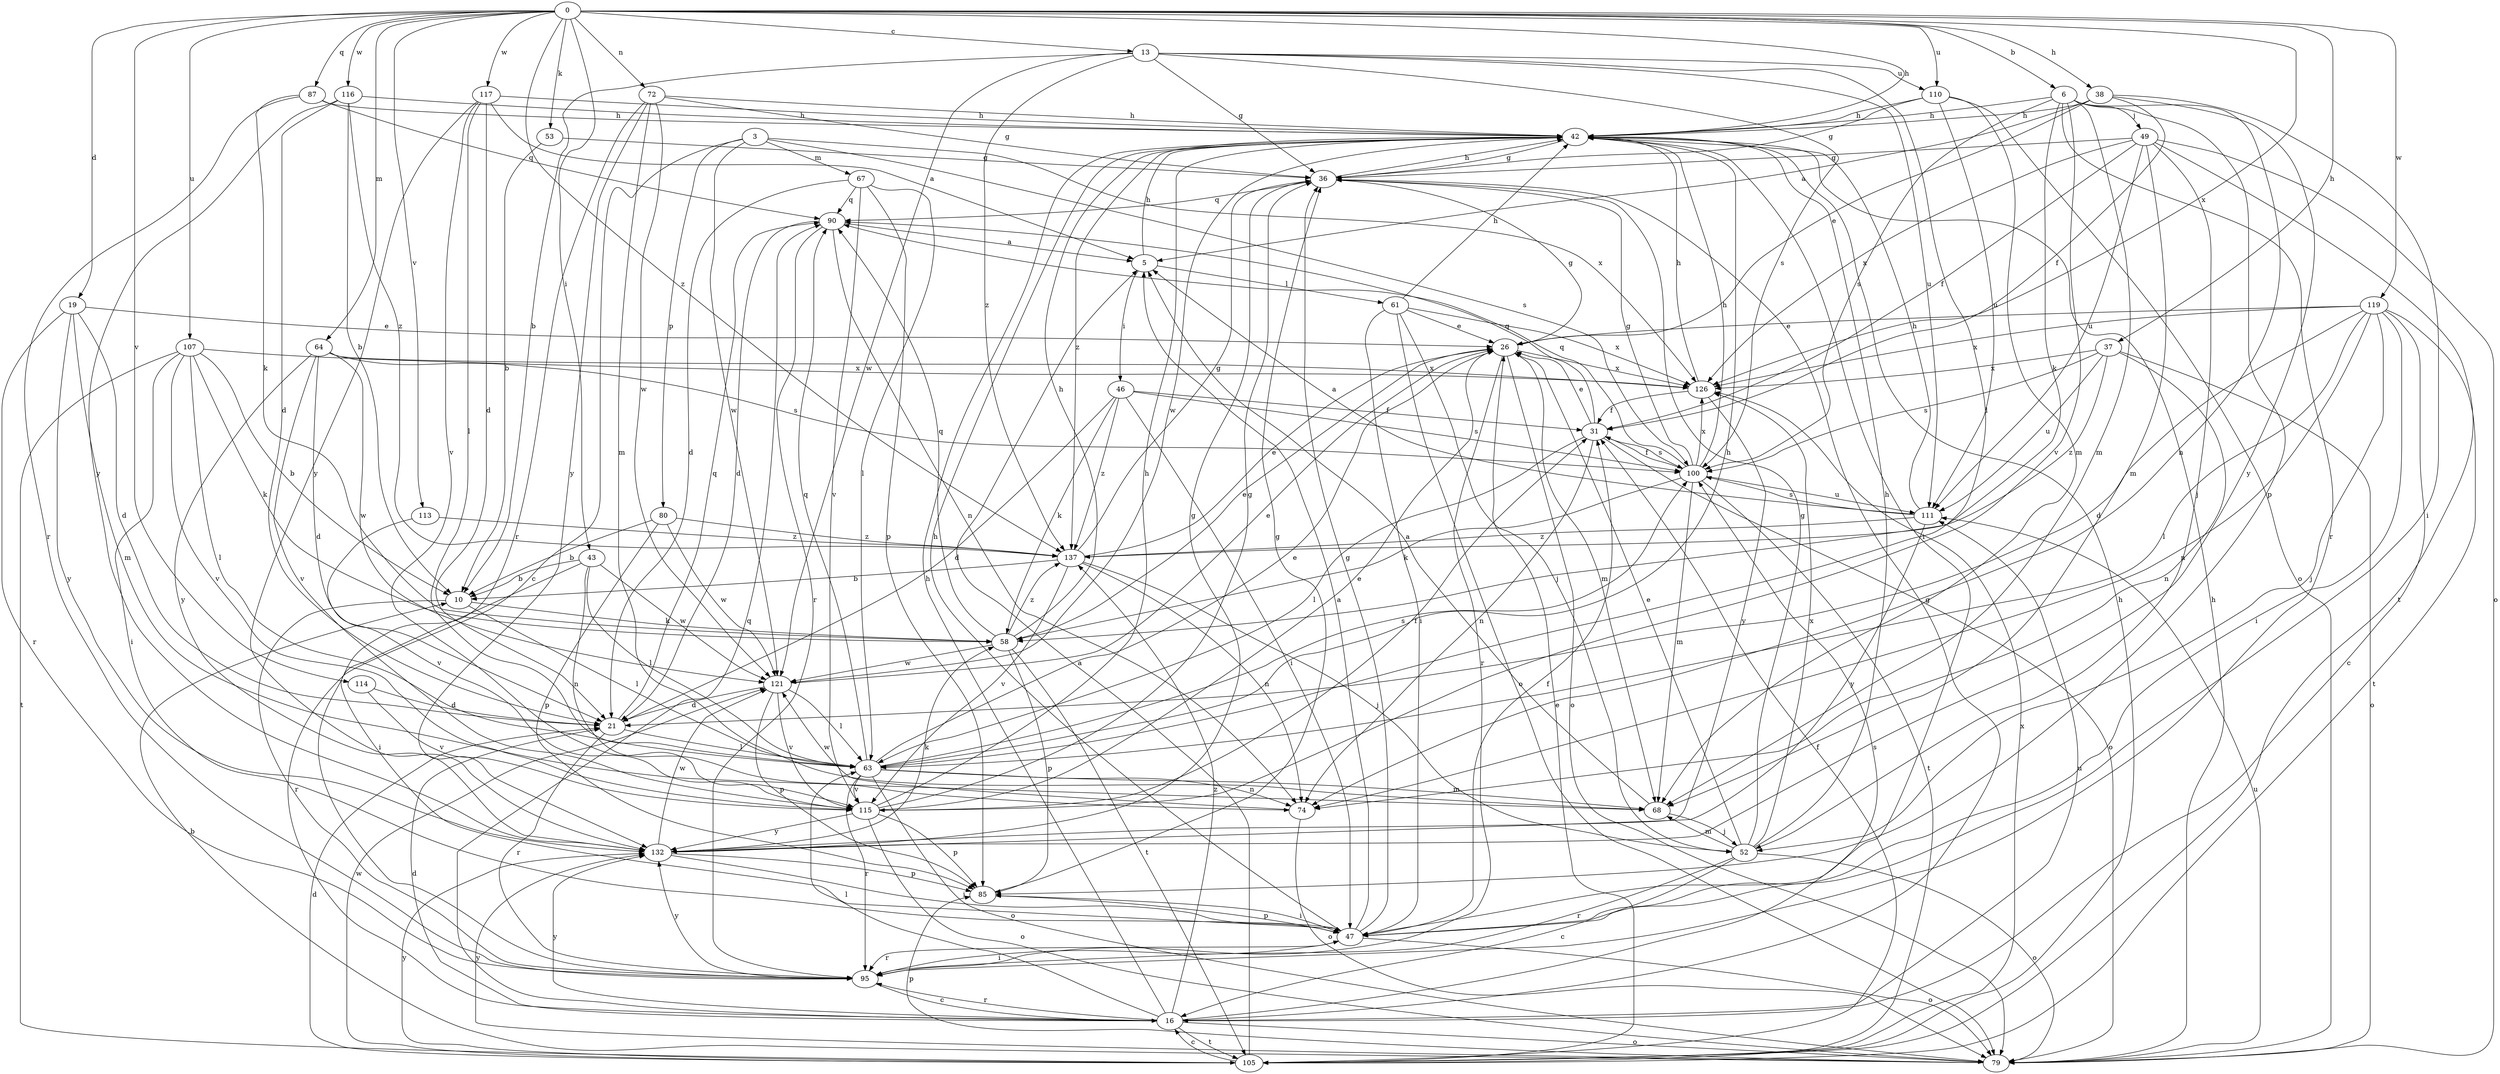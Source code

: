 strict digraph  {
0;
3;
5;
6;
10;
13;
16;
19;
21;
26;
31;
36;
37;
38;
42;
43;
46;
47;
49;
52;
53;
58;
61;
63;
64;
67;
68;
72;
74;
79;
80;
85;
87;
90;
95;
100;
105;
107;
110;
111;
113;
114;
115;
116;
117;
119;
121;
126;
132;
137;
0 -> 6  [label=b];
0 -> 13  [label=c];
0 -> 19  [label=d];
0 -> 37  [label=h];
0 -> 38  [label=h];
0 -> 42  [label=h];
0 -> 43  [label=i];
0 -> 53  [label=k];
0 -> 64  [label=m];
0 -> 72  [label=n];
0 -> 87  [label=q];
0 -> 107  [label=u];
0 -> 110  [label=u];
0 -> 113  [label=v];
0 -> 114  [label=v];
0 -> 116  [label=w];
0 -> 117  [label=w];
0 -> 119  [label=w];
0 -> 126  [label=x];
0 -> 137  [label=z];
3 -> 16  [label=c];
3 -> 67  [label=m];
3 -> 80  [label=p];
3 -> 100  [label=s];
3 -> 121  [label=w];
3 -> 126  [label=x];
5 -> 42  [label=h];
5 -> 46  [label=i];
5 -> 61  [label=l];
6 -> 42  [label=h];
6 -> 49  [label=j];
6 -> 58  [label=k];
6 -> 68  [label=m];
6 -> 74  [label=n];
6 -> 85  [label=p];
6 -> 95  [label=r];
6 -> 100  [label=s];
6 -> 115  [label=v];
10 -> 58  [label=k];
10 -> 63  [label=l];
10 -> 95  [label=r];
13 -> 10  [label=b];
13 -> 36  [label=g];
13 -> 63  [label=l];
13 -> 100  [label=s];
13 -> 110  [label=u];
13 -> 111  [label=u];
13 -> 121  [label=w];
13 -> 137  [label=z];
16 -> 21  [label=d];
16 -> 36  [label=g];
16 -> 42  [label=h];
16 -> 63  [label=l];
16 -> 79  [label=o];
16 -> 90  [label=q];
16 -> 95  [label=r];
16 -> 100  [label=s];
16 -> 105  [label=t];
16 -> 111  [label=u];
16 -> 132  [label=y];
16 -> 137  [label=z];
19 -> 21  [label=d];
19 -> 26  [label=e];
19 -> 68  [label=m];
19 -> 95  [label=r];
19 -> 132  [label=y];
21 -> 63  [label=l];
21 -> 90  [label=q];
21 -> 95  [label=r];
26 -> 36  [label=g];
26 -> 68  [label=m];
26 -> 79  [label=o];
26 -> 95  [label=r];
26 -> 126  [label=x];
31 -> 26  [label=e];
31 -> 63  [label=l];
31 -> 74  [label=n];
31 -> 79  [label=o];
31 -> 90  [label=q];
31 -> 100  [label=s];
36 -> 42  [label=h];
36 -> 90  [label=q];
37 -> 74  [label=n];
37 -> 79  [label=o];
37 -> 100  [label=s];
37 -> 111  [label=u];
37 -> 126  [label=x];
37 -> 137  [label=z];
38 -> 5  [label=a];
38 -> 26  [label=e];
38 -> 31  [label=f];
38 -> 42  [label=h];
38 -> 47  [label=i];
38 -> 132  [label=y];
42 -> 36  [label=g];
42 -> 47  [label=i];
42 -> 121  [label=w];
42 -> 137  [label=z];
43 -> 10  [label=b];
43 -> 47  [label=i];
43 -> 63  [label=l];
43 -> 74  [label=n];
43 -> 121  [label=w];
46 -> 21  [label=d];
46 -> 31  [label=f];
46 -> 47  [label=i];
46 -> 58  [label=k];
46 -> 100  [label=s];
46 -> 137  [label=z];
47 -> 5  [label=a];
47 -> 31  [label=f];
47 -> 36  [label=g];
47 -> 42  [label=h];
47 -> 79  [label=o];
47 -> 85  [label=p];
47 -> 95  [label=r];
49 -> 31  [label=f];
49 -> 36  [label=g];
49 -> 52  [label=j];
49 -> 68  [label=m];
49 -> 79  [label=o];
49 -> 105  [label=t];
49 -> 111  [label=u];
49 -> 126  [label=x];
52 -> 16  [label=c];
52 -> 26  [label=e];
52 -> 36  [label=g];
52 -> 42  [label=h];
52 -> 68  [label=m];
52 -> 79  [label=o];
52 -> 95  [label=r];
52 -> 126  [label=x];
53 -> 10  [label=b];
53 -> 36  [label=g];
58 -> 26  [label=e];
58 -> 42  [label=h];
58 -> 85  [label=p];
58 -> 90  [label=q];
58 -> 105  [label=t];
58 -> 121  [label=w];
58 -> 137  [label=z];
61 -> 26  [label=e];
61 -> 42  [label=h];
61 -> 47  [label=i];
61 -> 52  [label=j];
61 -> 79  [label=o];
61 -> 126  [label=x];
63 -> 26  [label=e];
63 -> 42  [label=h];
63 -> 68  [label=m];
63 -> 74  [label=n];
63 -> 79  [label=o];
63 -> 90  [label=q];
63 -> 95  [label=r];
63 -> 100  [label=s];
63 -> 115  [label=v];
64 -> 21  [label=d];
64 -> 100  [label=s];
64 -> 115  [label=v];
64 -> 121  [label=w];
64 -> 126  [label=x];
64 -> 132  [label=y];
67 -> 21  [label=d];
67 -> 63  [label=l];
67 -> 85  [label=p];
67 -> 90  [label=q];
67 -> 115  [label=v];
68 -> 5  [label=a];
68 -> 52  [label=j];
72 -> 36  [label=g];
72 -> 42  [label=h];
72 -> 68  [label=m];
72 -> 95  [label=r];
72 -> 121  [label=w];
72 -> 132  [label=y];
74 -> 79  [label=o];
74 -> 121  [label=w];
79 -> 10  [label=b];
79 -> 42  [label=h];
79 -> 85  [label=p];
79 -> 111  [label=u];
79 -> 132  [label=y];
80 -> 10  [label=b];
80 -> 85  [label=p];
80 -> 121  [label=w];
80 -> 137  [label=z];
85 -> 36  [label=g];
85 -> 47  [label=i];
87 -> 42  [label=h];
87 -> 58  [label=k];
87 -> 90  [label=q];
87 -> 95  [label=r];
90 -> 5  [label=a];
90 -> 21  [label=d];
90 -> 74  [label=n];
90 -> 95  [label=r];
95 -> 16  [label=c];
95 -> 47  [label=i];
95 -> 132  [label=y];
100 -> 31  [label=f];
100 -> 36  [label=g];
100 -> 42  [label=h];
100 -> 58  [label=k];
100 -> 68  [label=m];
100 -> 90  [label=q];
100 -> 105  [label=t];
100 -> 111  [label=u];
100 -> 126  [label=x];
105 -> 5  [label=a];
105 -> 16  [label=c];
105 -> 21  [label=d];
105 -> 26  [label=e];
105 -> 31  [label=f];
105 -> 42  [label=h];
105 -> 121  [label=w];
105 -> 126  [label=x];
105 -> 132  [label=y];
107 -> 10  [label=b];
107 -> 47  [label=i];
107 -> 58  [label=k];
107 -> 63  [label=l];
107 -> 105  [label=t];
107 -> 115  [label=v];
107 -> 126  [label=x];
110 -> 36  [label=g];
110 -> 42  [label=h];
110 -> 68  [label=m];
110 -> 79  [label=o];
110 -> 111  [label=u];
111 -> 5  [label=a];
111 -> 42  [label=h];
111 -> 100  [label=s];
111 -> 132  [label=y];
111 -> 137  [label=z];
113 -> 115  [label=v];
113 -> 137  [label=z];
114 -> 21  [label=d];
114 -> 115  [label=v];
115 -> 26  [label=e];
115 -> 31  [label=f];
115 -> 36  [label=g];
115 -> 42  [label=h];
115 -> 79  [label=o];
115 -> 85  [label=p];
115 -> 132  [label=y];
116 -> 10  [label=b];
116 -> 21  [label=d];
116 -> 42  [label=h];
116 -> 132  [label=y];
116 -> 137  [label=z];
117 -> 5  [label=a];
117 -> 21  [label=d];
117 -> 42  [label=h];
117 -> 63  [label=l];
117 -> 115  [label=v];
117 -> 132  [label=y];
119 -> 16  [label=c];
119 -> 21  [label=d];
119 -> 26  [label=e];
119 -> 47  [label=i];
119 -> 52  [label=j];
119 -> 63  [label=l];
119 -> 74  [label=n];
119 -> 105  [label=t];
119 -> 126  [label=x];
121 -> 21  [label=d];
121 -> 26  [label=e];
121 -> 63  [label=l];
121 -> 85  [label=p];
121 -> 115  [label=v];
126 -> 31  [label=f];
126 -> 42  [label=h];
126 -> 132  [label=y];
132 -> 36  [label=g];
132 -> 47  [label=i];
132 -> 58  [label=k];
132 -> 85  [label=p];
132 -> 121  [label=w];
137 -> 10  [label=b];
137 -> 26  [label=e];
137 -> 36  [label=g];
137 -> 52  [label=j];
137 -> 74  [label=n];
137 -> 115  [label=v];
}
